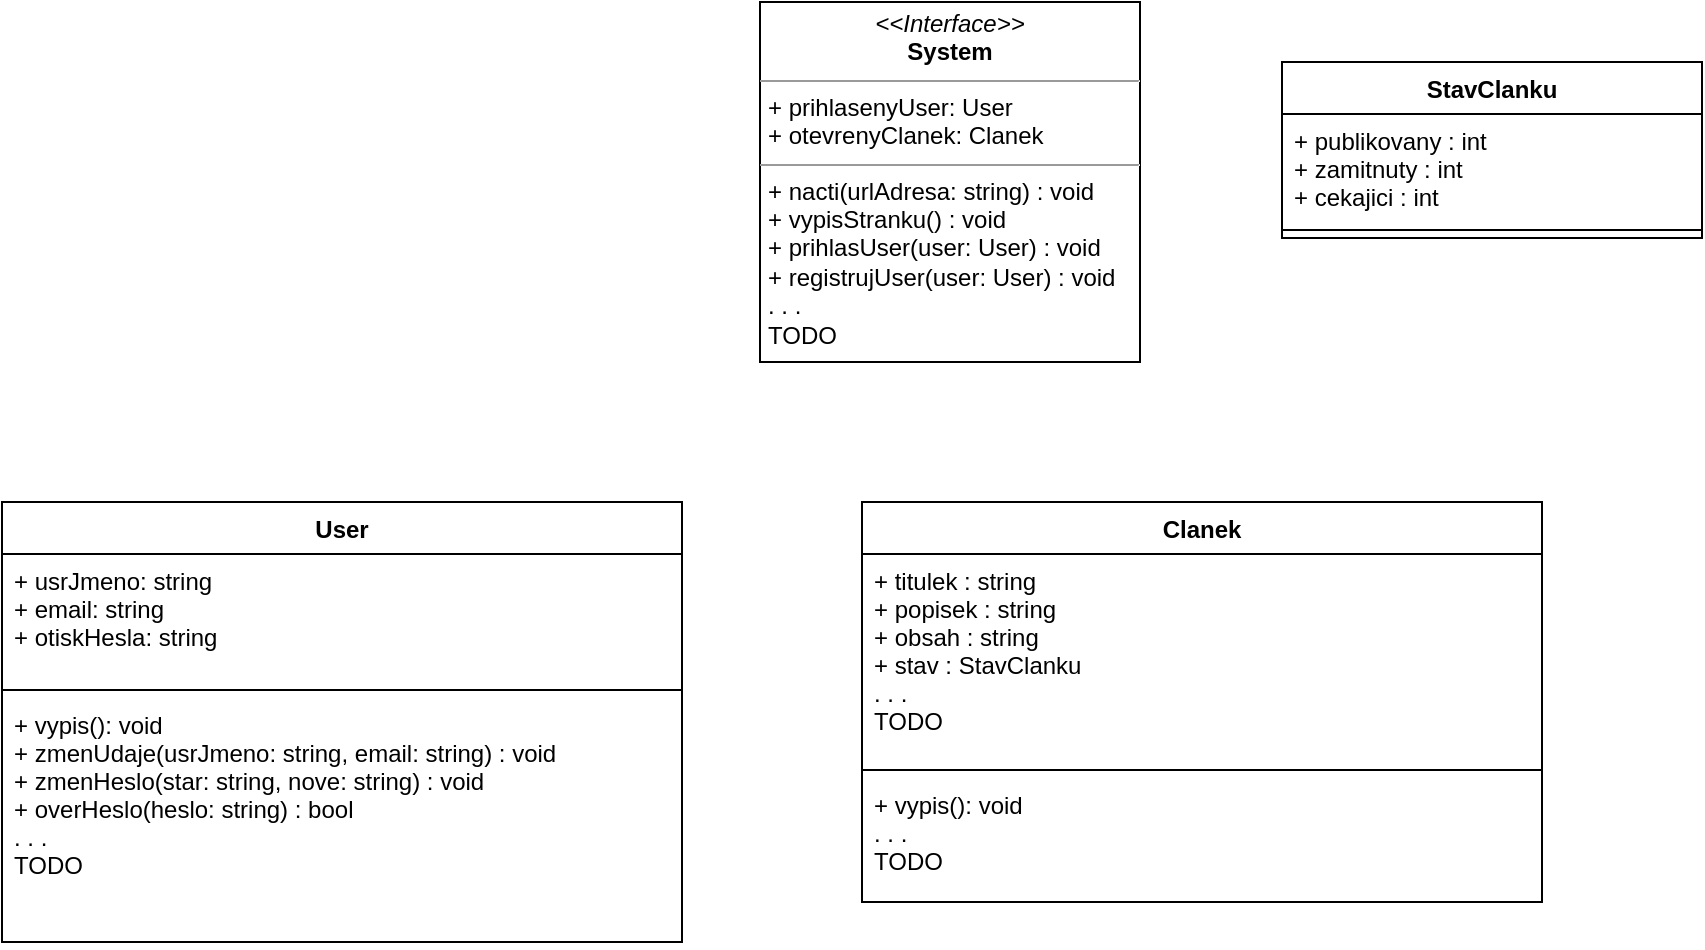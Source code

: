 <mxfile version="20.4.1" type="github">
  <diagram id="nS3ju-KCV-cAikzgCahs" name="Stránka-1">
    <mxGraphModel dx="2249" dy="786" grid="1" gridSize="10" guides="1" tooltips="1" connect="1" arrows="1" fold="1" page="1" pageScale="1" pageWidth="827" pageHeight="1169" math="0" shadow="0">
      <root>
        <mxCell id="0" />
        <mxCell id="1" parent="0" />
        <mxCell id="2_A6GxJtUWTnteKH_YJZ-1" value="&lt;p style=&quot;margin:0px;margin-top:4px;text-align:center;&quot;&gt;&lt;i&gt;&amp;lt;&amp;lt;Interface&amp;gt;&amp;gt;&lt;/i&gt;&lt;br&gt;&lt;b&gt;System&lt;/b&gt;&lt;/p&gt;&lt;hr size=&quot;1&quot;&gt;&lt;p style=&quot;margin:0px;margin-left:4px;&quot;&gt;+ prihlasenyUser: User&lt;br&gt;+ otevrenyClanek: Clanek&lt;/p&gt;&lt;hr size=&quot;1&quot;&gt;&lt;p style=&quot;margin:0px;margin-left:4px;&quot;&gt;+ nacti(urlAdresa: string) : void&lt;br&gt;+ vypisStranku() : void&lt;/p&gt;&lt;p style=&quot;margin:0px;margin-left:4px;&quot;&gt;+ prihlasUser(user: User) : void&lt;br&gt;&lt;/p&gt;&lt;p style=&quot;margin:0px;margin-left:4px;&quot;&gt;+ registrujUser(user: User) : void&lt;br&gt;&lt;/p&gt;&lt;p style=&quot;margin:0px;margin-left:4px;&quot;&gt;. . .&lt;/p&gt;&lt;p style=&quot;margin:0px;margin-left:4px;&quot;&gt;TODO&lt;/p&gt;" style="verticalAlign=top;align=left;overflow=fill;fontSize=12;fontFamily=Helvetica;html=1;" vertex="1" parent="1">
          <mxGeometry x="319" y="330" width="190" height="180" as="geometry" />
        </mxCell>
        <mxCell id="2_A6GxJtUWTnteKH_YJZ-3" value="User" style="swimlane;fontStyle=1;align=center;verticalAlign=top;childLayout=stackLayout;horizontal=1;startSize=26;horizontalStack=0;resizeParent=1;resizeParentMax=0;resizeLast=0;collapsible=1;marginBottom=0;" vertex="1" parent="1">
          <mxGeometry x="-60" y="580" width="340" height="220" as="geometry" />
        </mxCell>
        <mxCell id="2_A6GxJtUWTnteKH_YJZ-4" value="+ usrJmeno: string&#xa;+ email: string&#xa;+ otiskHesla: string" style="text;strokeColor=none;fillColor=none;align=left;verticalAlign=top;spacingLeft=4;spacingRight=4;overflow=hidden;rotatable=0;points=[[0,0.5],[1,0.5]];portConstraint=eastwest;" vertex="1" parent="2_A6GxJtUWTnteKH_YJZ-3">
          <mxGeometry y="26" width="340" height="64" as="geometry" />
        </mxCell>
        <mxCell id="2_A6GxJtUWTnteKH_YJZ-5" value="" style="line;strokeWidth=1;fillColor=none;align=left;verticalAlign=middle;spacingTop=-1;spacingLeft=3;spacingRight=3;rotatable=0;labelPosition=right;points=[];portConstraint=eastwest;strokeColor=inherit;" vertex="1" parent="2_A6GxJtUWTnteKH_YJZ-3">
          <mxGeometry y="90" width="340" height="8" as="geometry" />
        </mxCell>
        <mxCell id="2_A6GxJtUWTnteKH_YJZ-6" value="+ vypis(): void&#xa;+ zmenUdaje(usrJmeno: string, email: string) : void&#xa;+ zmenHeslo(star: string, nove: string) : void&#xa;+ overHeslo(heslo: string) : bool&#xa;. . .&#xa;TODO" style="text;strokeColor=none;fillColor=none;align=left;verticalAlign=top;spacingLeft=4;spacingRight=4;overflow=hidden;rotatable=0;points=[[0,0.5],[1,0.5]];portConstraint=eastwest;" vertex="1" parent="2_A6GxJtUWTnteKH_YJZ-3">
          <mxGeometry y="98" width="340" height="122" as="geometry" />
        </mxCell>
        <mxCell id="2_A6GxJtUWTnteKH_YJZ-11" value="Clanek" style="swimlane;fontStyle=1;align=center;verticalAlign=top;childLayout=stackLayout;horizontal=1;startSize=26;horizontalStack=0;resizeParent=1;resizeParentMax=0;resizeLast=0;collapsible=1;marginBottom=0;" vertex="1" parent="1">
          <mxGeometry x="370" y="580" width="340" height="200" as="geometry" />
        </mxCell>
        <mxCell id="2_A6GxJtUWTnteKH_YJZ-12" value="+ titulek : string&#xa;+ popisek : string&#xa;+ obsah : string&#xa;+ stav : StavClanku&#xa;. . . &#xa;TODO" style="text;strokeColor=none;fillColor=none;align=left;verticalAlign=top;spacingLeft=4;spacingRight=4;overflow=hidden;rotatable=0;points=[[0,0.5],[1,0.5]];portConstraint=eastwest;" vertex="1" parent="2_A6GxJtUWTnteKH_YJZ-11">
          <mxGeometry y="26" width="340" height="104" as="geometry" />
        </mxCell>
        <mxCell id="2_A6GxJtUWTnteKH_YJZ-13" value="" style="line;strokeWidth=1;fillColor=none;align=left;verticalAlign=middle;spacingTop=-1;spacingLeft=3;spacingRight=3;rotatable=0;labelPosition=right;points=[];portConstraint=eastwest;strokeColor=inherit;" vertex="1" parent="2_A6GxJtUWTnteKH_YJZ-11">
          <mxGeometry y="130" width="340" height="8" as="geometry" />
        </mxCell>
        <mxCell id="2_A6GxJtUWTnteKH_YJZ-14" value="+ vypis(): void&#xa;. . .&#xa;TODO" style="text;strokeColor=none;fillColor=none;align=left;verticalAlign=top;spacingLeft=4;spacingRight=4;overflow=hidden;rotatable=0;points=[[0,0.5],[1,0.5]];portConstraint=eastwest;" vertex="1" parent="2_A6GxJtUWTnteKH_YJZ-11">
          <mxGeometry y="138" width="340" height="62" as="geometry" />
        </mxCell>
        <mxCell id="2_A6GxJtUWTnteKH_YJZ-15" value="StavClanku" style="swimlane;fontStyle=1;align=center;verticalAlign=top;childLayout=stackLayout;horizontal=1;startSize=26;horizontalStack=0;resizeParent=1;resizeParentMax=0;resizeLast=0;collapsible=1;marginBottom=0;" vertex="1" parent="1">
          <mxGeometry x="580" y="360" width="210" height="88" as="geometry" />
        </mxCell>
        <mxCell id="2_A6GxJtUWTnteKH_YJZ-16" value="+ publikovany : int&#xa;+ zamitnuty : int&#xa;+ cekajici : int" style="text;strokeColor=none;fillColor=none;align=left;verticalAlign=top;spacingLeft=4;spacingRight=4;overflow=hidden;rotatable=0;points=[[0,0.5],[1,0.5]];portConstraint=eastwest;" vertex="1" parent="2_A6GxJtUWTnteKH_YJZ-15">
          <mxGeometry y="26" width="210" height="54" as="geometry" />
        </mxCell>
        <mxCell id="2_A6GxJtUWTnteKH_YJZ-17" value="" style="line;strokeWidth=1;fillColor=none;align=left;verticalAlign=middle;spacingTop=-1;spacingLeft=3;spacingRight=3;rotatable=0;labelPosition=right;points=[];portConstraint=eastwest;strokeColor=inherit;" vertex="1" parent="2_A6GxJtUWTnteKH_YJZ-15">
          <mxGeometry y="80" width="210" height="8" as="geometry" />
        </mxCell>
      </root>
    </mxGraphModel>
  </diagram>
</mxfile>
